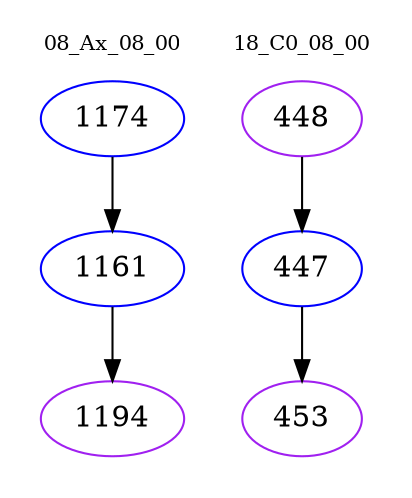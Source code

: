 digraph{
subgraph cluster_0 {
color = white
label = "08_Ax_08_00";
fontsize=10;
T0_1174 [label="1174", color="blue"]
T0_1174 -> T0_1161 [color="black"]
T0_1161 [label="1161", color="blue"]
T0_1161 -> T0_1194 [color="black"]
T0_1194 [label="1194", color="purple"]
}
subgraph cluster_1 {
color = white
label = "18_C0_08_00";
fontsize=10;
T1_448 [label="448", color="purple"]
T1_448 -> T1_447 [color="black"]
T1_447 [label="447", color="blue"]
T1_447 -> T1_453 [color="black"]
T1_453 [label="453", color="purple"]
}
}
